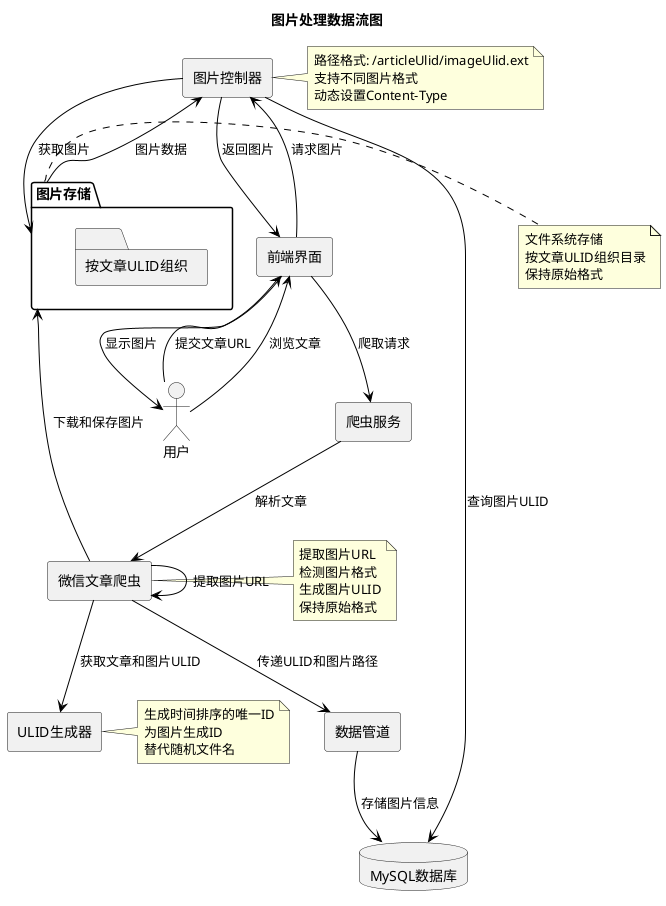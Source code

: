 @startuml

skinparam {
    BackgroundColor White
    ArrowColor Black
    BorderColor Black
}

title 图片处理数据流图

actor "用户" as User
rectangle "前端界面" as Frontend
rectangle "图片控制器" as ImageController
rectangle "爬虫服务" as CrawlerService
rectangle "微信文章爬虫" as WeChatSpider
rectangle "ULID生成器" as ULIDGenerator
folder "图片存储" as ImageStorage {
    folder "按文章ULID组织" as ArticleFolder
}
rectangle "数据管道" as Pipeline
database "MySQL数据库" as Database

' 图片爬取和存储流程
User --> Frontend : "提交文章URL"
Frontend --> CrawlerService : "爬取请求"
CrawlerService --> WeChatSpider : "解析文章"
WeChatSpider --> ULIDGenerator : "获取文章和图片ULID"
WeChatSpider --> WeChatSpider : "提取图片URL"
WeChatSpider --> ImageStorage : "下载和保存图片"
WeChatSpider --> Pipeline : "传递ULID和图片路径"
Pipeline --> Database : "存储图片信息"

' 图片访问流程
User --> Frontend : "浏览文章"
Frontend --> ImageController : "请求图片"
ImageController --> Database : "查询图片ULID"
ImageController --> ImageStorage : "获取图片"
ImageStorage --> ImageController : "图片数据"
ImageController --> Frontend : "返回图片"
Frontend --> User : "显示图片"

note right of WeChatSpider
  提取图片URL
  检测图片格式
  生成图片ULID
  保持原始格式
end note

note right of ImageController
  路径格式: /articleUlid/imageUlid.ext
  支持不同图片格式
  动态设置Content-Type
end note

note right of ImageStorage
  文件系统存储
  按文章ULID组织目录
  保持原始格式
end note

note right of ULIDGenerator
  生成时间排序的唯一ID
  为图片生成ID
  替代随机文件名
end note

@enduml 